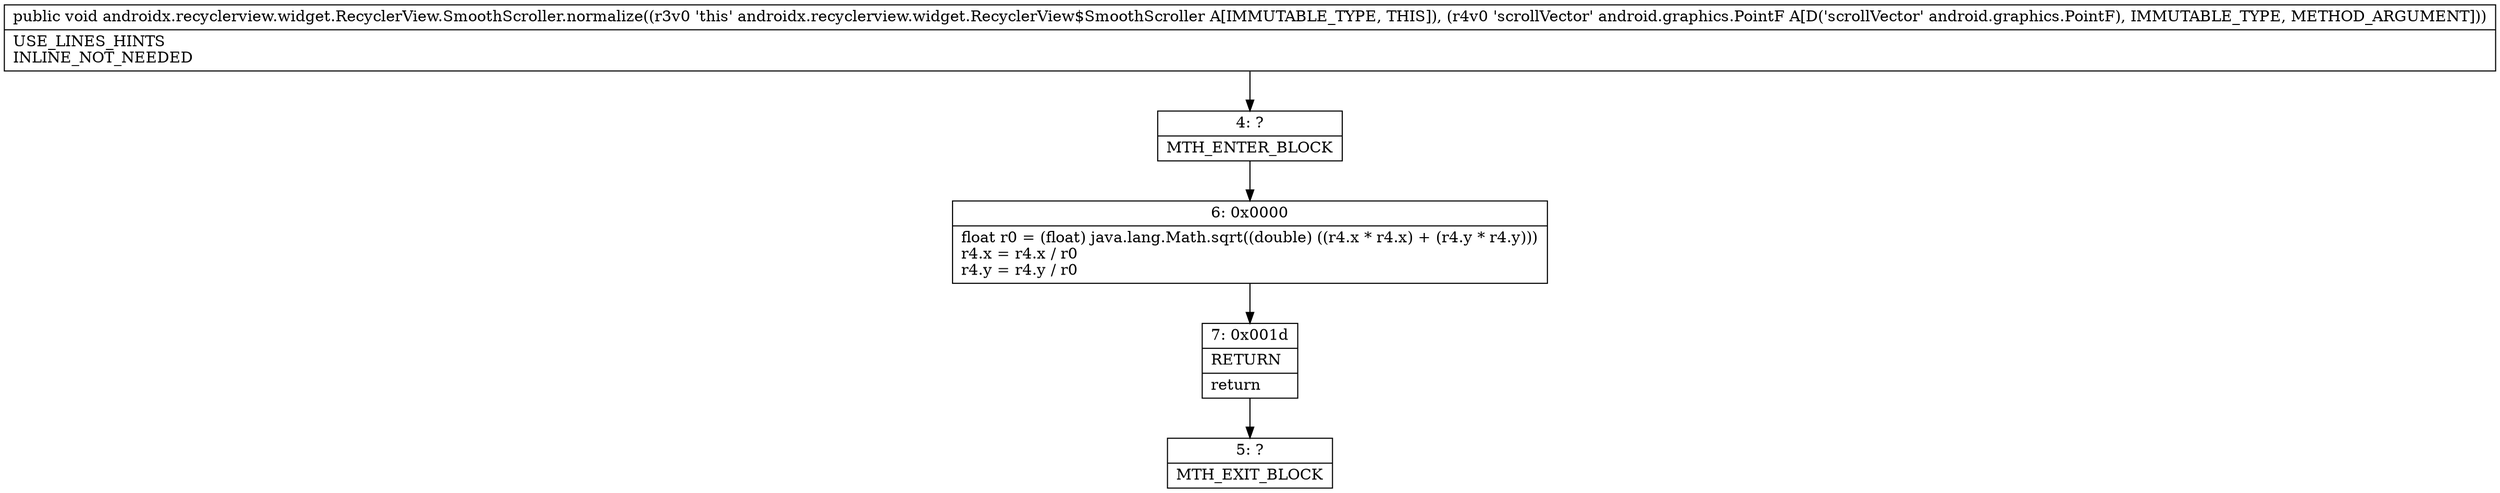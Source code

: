 digraph "CFG forandroidx.recyclerview.widget.RecyclerView.SmoothScroller.normalize(Landroid\/graphics\/PointF;)V" {
Node_4 [shape=record,label="{4\:\ ?|MTH_ENTER_BLOCK\l}"];
Node_6 [shape=record,label="{6\:\ 0x0000|float r0 = (float) java.lang.Math.sqrt((double) ((r4.x * r4.x) + (r4.y * r4.y)))\lr4.x = r4.x \/ r0\lr4.y = r4.y \/ r0\l}"];
Node_7 [shape=record,label="{7\:\ 0x001d|RETURN\l|return\l}"];
Node_5 [shape=record,label="{5\:\ ?|MTH_EXIT_BLOCK\l}"];
MethodNode[shape=record,label="{public void androidx.recyclerview.widget.RecyclerView.SmoothScroller.normalize((r3v0 'this' androidx.recyclerview.widget.RecyclerView$SmoothScroller A[IMMUTABLE_TYPE, THIS]), (r4v0 'scrollVector' android.graphics.PointF A[D('scrollVector' android.graphics.PointF), IMMUTABLE_TYPE, METHOD_ARGUMENT]))  | USE_LINES_HINTS\lINLINE_NOT_NEEDED\l}"];
MethodNode -> Node_4;Node_4 -> Node_6;
Node_6 -> Node_7;
Node_7 -> Node_5;
}

